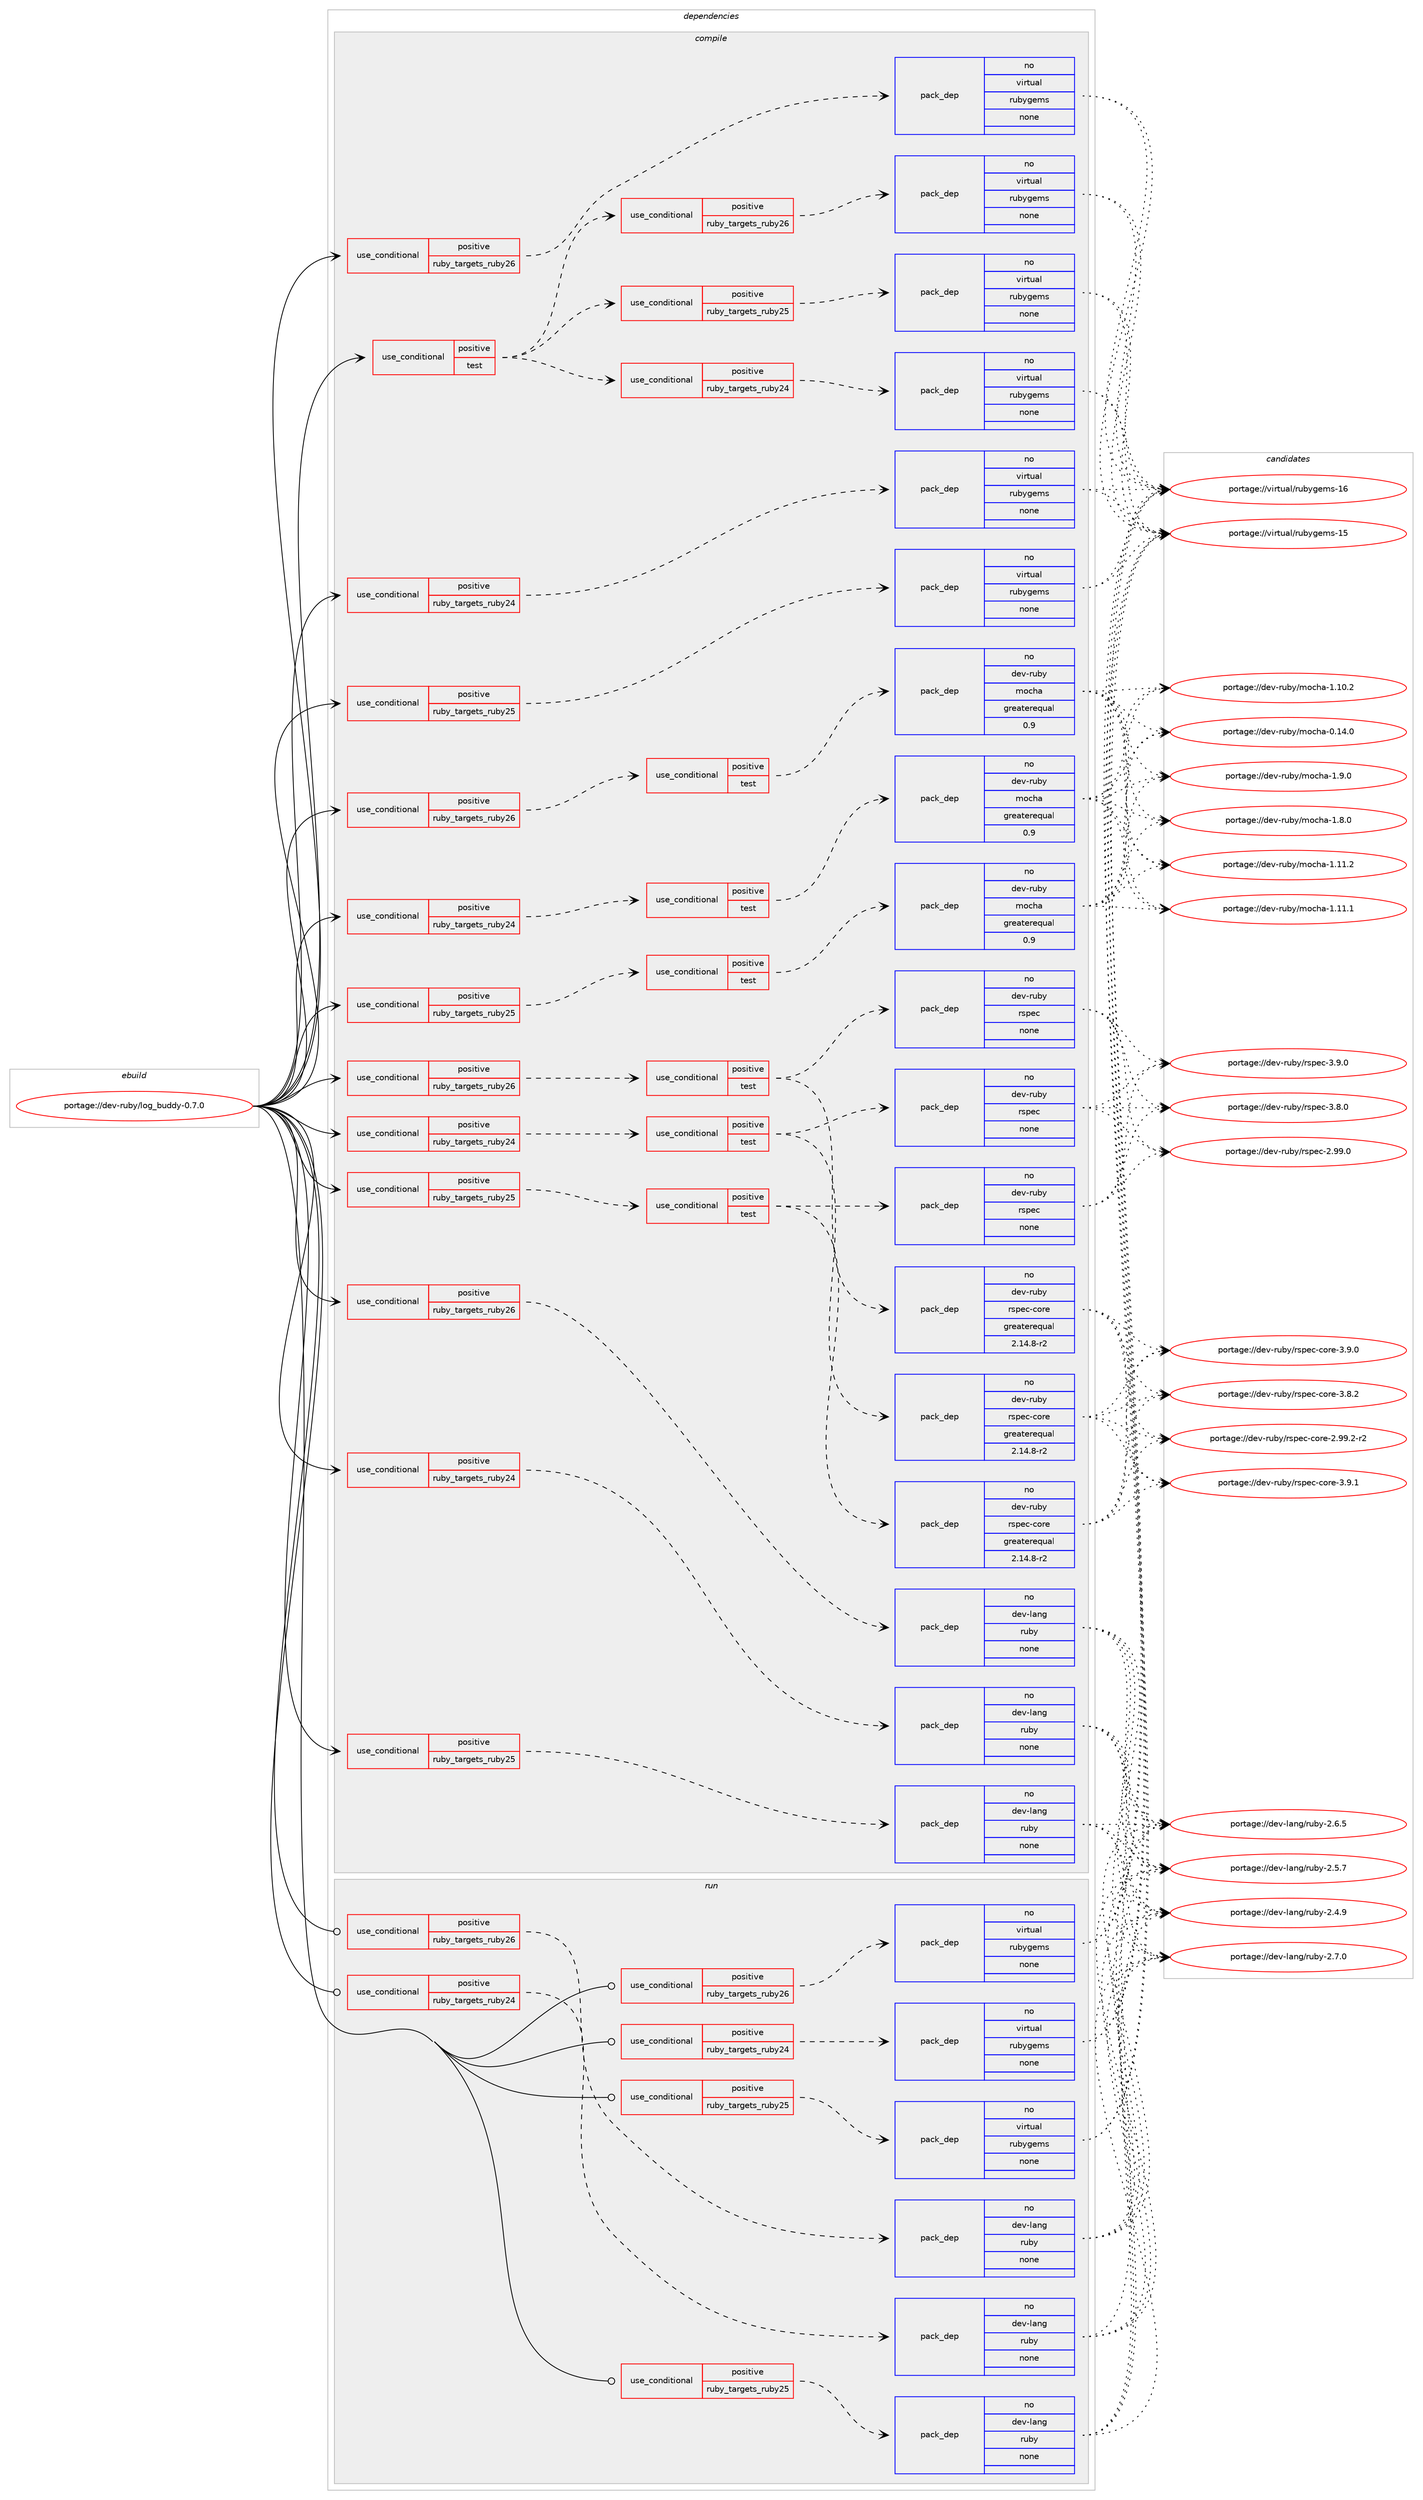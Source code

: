 digraph prolog {

# *************
# Graph options
# *************

newrank=true;
concentrate=true;
compound=true;
graph [rankdir=LR,fontname=Helvetica,fontsize=10,ranksep=1.5];#, ranksep=2.5, nodesep=0.2];
edge  [arrowhead=vee];
node  [fontname=Helvetica,fontsize=10];

# **********
# The ebuild
# **********

subgraph cluster_leftcol {
color=gray;
label=<<i>ebuild</i>>;
id [label="portage://dev-ruby/log_buddy-0.7.0", color=red, width=4, href="../dev-ruby/log_buddy-0.7.0.svg"];
}

# ****************
# The dependencies
# ****************

subgraph cluster_midcol {
color=gray;
label=<<i>dependencies</i>>;
subgraph cluster_compile {
fillcolor="#eeeeee";
style=filled;
label=<<i>compile</i>>;
subgraph cond83326 {
dependency348280 [label=<<TABLE BORDER="0" CELLBORDER="1" CELLSPACING="0" CELLPADDING="4"><TR><TD ROWSPAN="3" CELLPADDING="10">use_conditional</TD></TR><TR><TD>positive</TD></TR><TR><TD>ruby_targets_ruby24</TD></TR></TABLE>>, shape=none, color=red];
subgraph cond83327 {
dependency348281 [label=<<TABLE BORDER="0" CELLBORDER="1" CELLSPACING="0" CELLPADDING="4"><TR><TD ROWSPAN="3" CELLPADDING="10">use_conditional</TD></TR><TR><TD>positive</TD></TR><TR><TD>test</TD></TR></TABLE>>, shape=none, color=red];
subgraph pack260159 {
dependency348282 [label=<<TABLE BORDER="0" CELLBORDER="1" CELLSPACING="0" CELLPADDING="4" WIDTH="220"><TR><TD ROWSPAN="6" CELLPADDING="30">pack_dep</TD></TR><TR><TD WIDTH="110">no</TD></TR><TR><TD>dev-ruby</TD></TR><TR><TD>mocha</TD></TR><TR><TD>greaterequal</TD></TR><TR><TD>0.9</TD></TR></TABLE>>, shape=none, color=blue];
}
dependency348281:e -> dependency348282:w [weight=20,style="dashed",arrowhead="vee"];
}
dependency348280:e -> dependency348281:w [weight=20,style="dashed",arrowhead="vee"];
}
id:e -> dependency348280:w [weight=20,style="solid",arrowhead="vee"];
subgraph cond83328 {
dependency348283 [label=<<TABLE BORDER="0" CELLBORDER="1" CELLSPACING="0" CELLPADDING="4"><TR><TD ROWSPAN="3" CELLPADDING="10">use_conditional</TD></TR><TR><TD>positive</TD></TR><TR><TD>ruby_targets_ruby24</TD></TR></TABLE>>, shape=none, color=red];
subgraph cond83329 {
dependency348284 [label=<<TABLE BORDER="0" CELLBORDER="1" CELLSPACING="0" CELLPADDING="4"><TR><TD ROWSPAN="3" CELLPADDING="10">use_conditional</TD></TR><TR><TD>positive</TD></TR><TR><TD>test</TD></TR></TABLE>>, shape=none, color=red];
subgraph pack260160 {
dependency348285 [label=<<TABLE BORDER="0" CELLBORDER="1" CELLSPACING="0" CELLPADDING="4" WIDTH="220"><TR><TD ROWSPAN="6" CELLPADDING="30">pack_dep</TD></TR><TR><TD WIDTH="110">no</TD></TR><TR><TD>dev-ruby</TD></TR><TR><TD>rspec</TD></TR><TR><TD>none</TD></TR><TR><TD></TD></TR></TABLE>>, shape=none, color=blue];
}
dependency348284:e -> dependency348285:w [weight=20,style="dashed",arrowhead="vee"];
subgraph pack260161 {
dependency348286 [label=<<TABLE BORDER="0" CELLBORDER="1" CELLSPACING="0" CELLPADDING="4" WIDTH="220"><TR><TD ROWSPAN="6" CELLPADDING="30">pack_dep</TD></TR><TR><TD WIDTH="110">no</TD></TR><TR><TD>dev-ruby</TD></TR><TR><TD>rspec-core</TD></TR><TR><TD>greaterequal</TD></TR><TR><TD>2.14.8-r2</TD></TR></TABLE>>, shape=none, color=blue];
}
dependency348284:e -> dependency348286:w [weight=20,style="dashed",arrowhead="vee"];
}
dependency348283:e -> dependency348284:w [weight=20,style="dashed",arrowhead="vee"];
}
id:e -> dependency348283:w [weight=20,style="solid",arrowhead="vee"];
subgraph cond83330 {
dependency348287 [label=<<TABLE BORDER="0" CELLBORDER="1" CELLSPACING="0" CELLPADDING="4"><TR><TD ROWSPAN="3" CELLPADDING="10">use_conditional</TD></TR><TR><TD>positive</TD></TR><TR><TD>ruby_targets_ruby24</TD></TR></TABLE>>, shape=none, color=red];
subgraph pack260162 {
dependency348288 [label=<<TABLE BORDER="0" CELLBORDER="1" CELLSPACING="0" CELLPADDING="4" WIDTH="220"><TR><TD ROWSPAN="6" CELLPADDING="30">pack_dep</TD></TR><TR><TD WIDTH="110">no</TD></TR><TR><TD>dev-lang</TD></TR><TR><TD>ruby</TD></TR><TR><TD>none</TD></TR><TR><TD></TD></TR></TABLE>>, shape=none, color=blue];
}
dependency348287:e -> dependency348288:w [weight=20,style="dashed",arrowhead="vee"];
}
id:e -> dependency348287:w [weight=20,style="solid",arrowhead="vee"];
subgraph cond83331 {
dependency348289 [label=<<TABLE BORDER="0" CELLBORDER="1" CELLSPACING="0" CELLPADDING="4"><TR><TD ROWSPAN="3" CELLPADDING="10">use_conditional</TD></TR><TR><TD>positive</TD></TR><TR><TD>ruby_targets_ruby24</TD></TR></TABLE>>, shape=none, color=red];
subgraph pack260163 {
dependency348290 [label=<<TABLE BORDER="0" CELLBORDER="1" CELLSPACING="0" CELLPADDING="4" WIDTH="220"><TR><TD ROWSPAN="6" CELLPADDING="30">pack_dep</TD></TR><TR><TD WIDTH="110">no</TD></TR><TR><TD>virtual</TD></TR><TR><TD>rubygems</TD></TR><TR><TD>none</TD></TR><TR><TD></TD></TR></TABLE>>, shape=none, color=blue];
}
dependency348289:e -> dependency348290:w [weight=20,style="dashed",arrowhead="vee"];
}
id:e -> dependency348289:w [weight=20,style="solid",arrowhead="vee"];
subgraph cond83332 {
dependency348291 [label=<<TABLE BORDER="0" CELLBORDER="1" CELLSPACING="0" CELLPADDING="4"><TR><TD ROWSPAN="3" CELLPADDING="10">use_conditional</TD></TR><TR><TD>positive</TD></TR><TR><TD>ruby_targets_ruby25</TD></TR></TABLE>>, shape=none, color=red];
subgraph cond83333 {
dependency348292 [label=<<TABLE BORDER="0" CELLBORDER="1" CELLSPACING="0" CELLPADDING="4"><TR><TD ROWSPAN="3" CELLPADDING="10">use_conditional</TD></TR><TR><TD>positive</TD></TR><TR><TD>test</TD></TR></TABLE>>, shape=none, color=red];
subgraph pack260164 {
dependency348293 [label=<<TABLE BORDER="0" CELLBORDER="1" CELLSPACING="0" CELLPADDING="4" WIDTH="220"><TR><TD ROWSPAN="6" CELLPADDING="30">pack_dep</TD></TR><TR><TD WIDTH="110">no</TD></TR><TR><TD>dev-ruby</TD></TR><TR><TD>mocha</TD></TR><TR><TD>greaterequal</TD></TR><TR><TD>0.9</TD></TR></TABLE>>, shape=none, color=blue];
}
dependency348292:e -> dependency348293:w [weight=20,style="dashed",arrowhead="vee"];
}
dependency348291:e -> dependency348292:w [weight=20,style="dashed",arrowhead="vee"];
}
id:e -> dependency348291:w [weight=20,style="solid",arrowhead="vee"];
subgraph cond83334 {
dependency348294 [label=<<TABLE BORDER="0" CELLBORDER="1" CELLSPACING="0" CELLPADDING="4"><TR><TD ROWSPAN="3" CELLPADDING="10">use_conditional</TD></TR><TR><TD>positive</TD></TR><TR><TD>ruby_targets_ruby25</TD></TR></TABLE>>, shape=none, color=red];
subgraph cond83335 {
dependency348295 [label=<<TABLE BORDER="0" CELLBORDER="1" CELLSPACING="0" CELLPADDING="4"><TR><TD ROWSPAN="3" CELLPADDING="10">use_conditional</TD></TR><TR><TD>positive</TD></TR><TR><TD>test</TD></TR></TABLE>>, shape=none, color=red];
subgraph pack260165 {
dependency348296 [label=<<TABLE BORDER="0" CELLBORDER="1" CELLSPACING="0" CELLPADDING="4" WIDTH="220"><TR><TD ROWSPAN="6" CELLPADDING="30">pack_dep</TD></TR><TR><TD WIDTH="110">no</TD></TR><TR><TD>dev-ruby</TD></TR><TR><TD>rspec</TD></TR><TR><TD>none</TD></TR><TR><TD></TD></TR></TABLE>>, shape=none, color=blue];
}
dependency348295:e -> dependency348296:w [weight=20,style="dashed",arrowhead="vee"];
subgraph pack260166 {
dependency348297 [label=<<TABLE BORDER="0" CELLBORDER="1" CELLSPACING="0" CELLPADDING="4" WIDTH="220"><TR><TD ROWSPAN="6" CELLPADDING="30">pack_dep</TD></TR><TR><TD WIDTH="110">no</TD></TR><TR><TD>dev-ruby</TD></TR><TR><TD>rspec-core</TD></TR><TR><TD>greaterequal</TD></TR><TR><TD>2.14.8-r2</TD></TR></TABLE>>, shape=none, color=blue];
}
dependency348295:e -> dependency348297:w [weight=20,style="dashed",arrowhead="vee"];
}
dependency348294:e -> dependency348295:w [weight=20,style="dashed",arrowhead="vee"];
}
id:e -> dependency348294:w [weight=20,style="solid",arrowhead="vee"];
subgraph cond83336 {
dependency348298 [label=<<TABLE BORDER="0" CELLBORDER="1" CELLSPACING="0" CELLPADDING="4"><TR><TD ROWSPAN="3" CELLPADDING="10">use_conditional</TD></TR><TR><TD>positive</TD></TR><TR><TD>ruby_targets_ruby25</TD></TR></TABLE>>, shape=none, color=red];
subgraph pack260167 {
dependency348299 [label=<<TABLE BORDER="0" CELLBORDER="1" CELLSPACING="0" CELLPADDING="4" WIDTH="220"><TR><TD ROWSPAN="6" CELLPADDING="30">pack_dep</TD></TR><TR><TD WIDTH="110">no</TD></TR><TR><TD>dev-lang</TD></TR><TR><TD>ruby</TD></TR><TR><TD>none</TD></TR><TR><TD></TD></TR></TABLE>>, shape=none, color=blue];
}
dependency348298:e -> dependency348299:w [weight=20,style="dashed",arrowhead="vee"];
}
id:e -> dependency348298:w [weight=20,style="solid",arrowhead="vee"];
subgraph cond83337 {
dependency348300 [label=<<TABLE BORDER="0" CELLBORDER="1" CELLSPACING="0" CELLPADDING="4"><TR><TD ROWSPAN="3" CELLPADDING="10">use_conditional</TD></TR><TR><TD>positive</TD></TR><TR><TD>ruby_targets_ruby25</TD></TR></TABLE>>, shape=none, color=red];
subgraph pack260168 {
dependency348301 [label=<<TABLE BORDER="0" CELLBORDER="1" CELLSPACING="0" CELLPADDING="4" WIDTH="220"><TR><TD ROWSPAN="6" CELLPADDING="30">pack_dep</TD></TR><TR><TD WIDTH="110">no</TD></TR><TR><TD>virtual</TD></TR><TR><TD>rubygems</TD></TR><TR><TD>none</TD></TR><TR><TD></TD></TR></TABLE>>, shape=none, color=blue];
}
dependency348300:e -> dependency348301:w [weight=20,style="dashed",arrowhead="vee"];
}
id:e -> dependency348300:w [weight=20,style="solid",arrowhead="vee"];
subgraph cond83338 {
dependency348302 [label=<<TABLE BORDER="0" CELLBORDER="1" CELLSPACING="0" CELLPADDING="4"><TR><TD ROWSPAN="3" CELLPADDING="10">use_conditional</TD></TR><TR><TD>positive</TD></TR><TR><TD>ruby_targets_ruby26</TD></TR></TABLE>>, shape=none, color=red];
subgraph cond83339 {
dependency348303 [label=<<TABLE BORDER="0" CELLBORDER="1" CELLSPACING="0" CELLPADDING="4"><TR><TD ROWSPAN="3" CELLPADDING="10">use_conditional</TD></TR><TR><TD>positive</TD></TR><TR><TD>test</TD></TR></TABLE>>, shape=none, color=red];
subgraph pack260169 {
dependency348304 [label=<<TABLE BORDER="0" CELLBORDER="1" CELLSPACING="0" CELLPADDING="4" WIDTH="220"><TR><TD ROWSPAN="6" CELLPADDING="30">pack_dep</TD></TR><TR><TD WIDTH="110">no</TD></TR><TR><TD>dev-ruby</TD></TR><TR><TD>mocha</TD></TR><TR><TD>greaterequal</TD></TR><TR><TD>0.9</TD></TR></TABLE>>, shape=none, color=blue];
}
dependency348303:e -> dependency348304:w [weight=20,style="dashed",arrowhead="vee"];
}
dependency348302:e -> dependency348303:w [weight=20,style="dashed",arrowhead="vee"];
}
id:e -> dependency348302:w [weight=20,style="solid",arrowhead="vee"];
subgraph cond83340 {
dependency348305 [label=<<TABLE BORDER="0" CELLBORDER="1" CELLSPACING="0" CELLPADDING="4"><TR><TD ROWSPAN="3" CELLPADDING="10">use_conditional</TD></TR><TR><TD>positive</TD></TR><TR><TD>ruby_targets_ruby26</TD></TR></TABLE>>, shape=none, color=red];
subgraph cond83341 {
dependency348306 [label=<<TABLE BORDER="0" CELLBORDER="1" CELLSPACING="0" CELLPADDING="4"><TR><TD ROWSPAN="3" CELLPADDING="10">use_conditional</TD></TR><TR><TD>positive</TD></TR><TR><TD>test</TD></TR></TABLE>>, shape=none, color=red];
subgraph pack260170 {
dependency348307 [label=<<TABLE BORDER="0" CELLBORDER="1" CELLSPACING="0" CELLPADDING="4" WIDTH="220"><TR><TD ROWSPAN="6" CELLPADDING="30">pack_dep</TD></TR><TR><TD WIDTH="110">no</TD></TR><TR><TD>dev-ruby</TD></TR><TR><TD>rspec</TD></TR><TR><TD>none</TD></TR><TR><TD></TD></TR></TABLE>>, shape=none, color=blue];
}
dependency348306:e -> dependency348307:w [weight=20,style="dashed",arrowhead="vee"];
subgraph pack260171 {
dependency348308 [label=<<TABLE BORDER="0" CELLBORDER="1" CELLSPACING="0" CELLPADDING="4" WIDTH="220"><TR><TD ROWSPAN="6" CELLPADDING="30">pack_dep</TD></TR><TR><TD WIDTH="110">no</TD></TR><TR><TD>dev-ruby</TD></TR><TR><TD>rspec-core</TD></TR><TR><TD>greaterequal</TD></TR><TR><TD>2.14.8-r2</TD></TR></TABLE>>, shape=none, color=blue];
}
dependency348306:e -> dependency348308:w [weight=20,style="dashed",arrowhead="vee"];
}
dependency348305:e -> dependency348306:w [weight=20,style="dashed",arrowhead="vee"];
}
id:e -> dependency348305:w [weight=20,style="solid",arrowhead="vee"];
subgraph cond83342 {
dependency348309 [label=<<TABLE BORDER="0" CELLBORDER="1" CELLSPACING="0" CELLPADDING="4"><TR><TD ROWSPAN="3" CELLPADDING="10">use_conditional</TD></TR><TR><TD>positive</TD></TR><TR><TD>ruby_targets_ruby26</TD></TR></TABLE>>, shape=none, color=red];
subgraph pack260172 {
dependency348310 [label=<<TABLE BORDER="0" CELLBORDER="1" CELLSPACING="0" CELLPADDING="4" WIDTH="220"><TR><TD ROWSPAN="6" CELLPADDING="30">pack_dep</TD></TR><TR><TD WIDTH="110">no</TD></TR><TR><TD>dev-lang</TD></TR><TR><TD>ruby</TD></TR><TR><TD>none</TD></TR><TR><TD></TD></TR></TABLE>>, shape=none, color=blue];
}
dependency348309:e -> dependency348310:w [weight=20,style="dashed",arrowhead="vee"];
}
id:e -> dependency348309:w [weight=20,style="solid",arrowhead="vee"];
subgraph cond83343 {
dependency348311 [label=<<TABLE BORDER="0" CELLBORDER="1" CELLSPACING="0" CELLPADDING="4"><TR><TD ROWSPAN="3" CELLPADDING="10">use_conditional</TD></TR><TR><TD>positive</TD></TR><TR><TD>ruby_targets_ruby26</TD></TR></TABLE>>, shape=none, color=red];
subgraph pack260173 {
dependency348312 [label=<<TABLE BORDER="0" CELLBORDER="1" CELLSPACING="0" CELLPADDING="4" WIDTH="220"><TR><TD ROWSPAN="6" CELLPADDING="30">pack_dep</TD></TR><TR><TD WIDTH="110">no</TD></TR><TR><TD>virtual</TD></TR><TR><TD>rubygems</TD></TR><TR><TD>none</TD></TR><TR><TD></TD></TR></TABLE>>, shape=none, color=blue];
}
dependency348311:e -> dependency348312:w [weight=20,style="dashed",arrowhead="vee"];
}
id:e -> dependency348311:w [weight=20,style="solid",arrowhead="vee"];
subgraph cond83344 {
dependency348313 [label=<<TABLE BORDER="0" CELLBORDER="1" CELLSPACING="0" CELLPADDING="4"><TR><TD ROWSPAN="3" CELLPADDING="10">use_conditional</TD></TR><TR><TD>positive</TD></TR><TR><TD>test</TD></TR></TABLE>>, shape=none, color=red];
subgraph cond83345 {
dependency348314 [label=<<TABLE BORDER="0" CELLBORDER="1" CELLSPACING="0" CELLPADDING="4"><TR><TD ROWSPAN="3" CELLPADDING="10">use_conditional</TD></TR><TR><TD>positive</TD></TR><TR><TD>ruby_targets_ruby24</TD></TR></TABLE>>, shape=none, color=red];
subgraph pack260174 {
dependency348315 [label=<<TABLE BORDER="0" CELLBORDER="1" CELLSPACING="0" CELLPADDING="4" WIDTH="220"><TR><TD ROWSPAN="6" CELLPADDING="30">pack_dep</TD></TR><TR><TD WIDTH="110">no</TD></TR><TR><TD>virtual</TD></TR><TR><TD>rubygems</TD></TR><TR><TD>none</TD></TR><TR><TD></TD></TR></TABLE>>, shape=none, color=blue];
}
dependency348314:e -> dependency348315:w [weight=20,style="dashed",arrowhead="vee"];
}
dependency348313:e -> dependency348314:w [weight=20,style="dashed",arrowhead="vee"];
subgraph cond83346 {
dependency348316 [label=<<TABLE BORDER="0" CELLBORDER="1" CELLSPACING="0" CELLPADDING="4"><TR><TD ROWSPAN="3" CELLPADDING="10">use_conditional</TD></TR><TR><TD>positive</TD></TR><TR><TD>ruby_targets_ruby25</TD></TR></TABLE>>, shape=none, color=red];
subgraph pack260175 {
dependency348317 [label=<<TABLE BORDER="0" CELLBORDER="1" CELLSPACING="0" CELLPADDING="4" WIDTH="220"><TR><TD ROWSPAN="6" CELLPADDING="30">pack_dep</TD></TR><TR><TD WIDTH="110">no</TD></TR><TR><TD>virtual</TD></TR><TR><TD>rubygems</TD></TR><TR><TD>none</TD></TR><TR><TD></TD></TR></TABLE>>, shape=none, color=blue];
}
dependency348316:e -> dependency348317:w [weight=20,style="dashed",arrowhead="vee"];
}
dependency348313:e -> dependency348316:w [weight=20,style="dashed",arrowhead="vee"];
subgraph cond83347 {
dependency348318 [label=<<TABLE BORDER="0" CELLBORDER="1" CELLSPACING="0" CELLPADDING="4"><TR><TD ROWSPAN="3" CELLPADDING="10">use_conditional</TD></TR><TR><TD>positive</TD></TR><TR><TD>ruby_targets_ruby26</TD></TR></TABLE>>, shape=none, color=red];
subgraph pack260176 {
dependency348319 [label=<<TABLE BORDER="0" CELLBORDER="1" CELLSPACING="0" CELLPADDING="4" WIDTH="220"><TR><TD ROWSPAN="6" CELLPADDING="30">pack_dep</TD></TR><TR><TD WIDTH="110">no</TD></TR><TR><TD>virtual</TD></TR><TR><TD>rubygems</TD></TR><TR><TD>none</TD></TR><TR><TD></TD></TR></TABLE>>, shape=none, color=blue];
}
dependency348318:e -> dependency348319:w [weight=20,style="dashed",arrowhead="vee"];
}
dependency348313:e -> dependency348318:w [weight=20,style="dashed",arrowhead="vee"];
}
id:e -> dependency348313:w [weight=20,style="solid",arrowhead="vee"];
}
subgraph cluster_compileandrun {
fillcolor="#eeeeee";
style=filled;
label=<<i>compile and run</i>>;
}
subgraph cluster_run {
fillcolor="#eeeeee";
style=filled;
label=<<i>run</i>>;
subgraph cond83348 {
dependency348320 [label=<<TABLE BORDER="0" CELLBORDER="1" CELLSPACING="0" CELLPADDING="4"><TR><TD ROWSPAN="3" CELLPADDING="10">use_conditional</TD></TR><TR><TD>positive</TD></TR><TR><TD>ruby_targets_ruby24</TD></TR></TABLE>>, shape=none, color=red];
subgraph pack260177 {
dependency348321 [label=<<TABLE BORDER="0" CELLBORDER="1" CELLSPACING="0" CELLPADDING="4" WIDTH="220"><TR><TD ROWSPAN="6" CELLPADDING="30">pack_dep</TD></TR><TR><TD WIDTH="110">no</TD></TR><TR><TD>dev-lang</TD></TR><TR><TD>ruby</TD></TR><TR><TD>none</TD></TR><TR><TD></TD></TR></TABLE>>, shape=none, color=blue];
}
dependency348320:e -> dependency348321:w [weight=20,style="dashed",arrowhead="vee"];
}
id:e -> dependency348320:w [weight=20,style="solid",arrowhead="odot"];
subgraph cond83349 {
dependency348322 [label=<<TABLE BORDER="0" CELLBORDER="1" CELLSPACING="0" CELLPADDING="4"><TR><TD ROWSPAN="3" CELLPADDING="10">use_conditional</TD></TR><TR><TD>positive</TD></TR><TR><TD>ruby_targets_ruby24</TD></TR></TABLE>>, shape=none, color=red];
subgraph pack260178 {
dependency348323 [label=<<TABLE BORDER="0" CELLBORDER="1" CELLSPACING="0" CELLPADDING="4" WIDTH="220"><TR><TD ROWSPAN="6" CELLPADDING="30">pack_dep</TD></TR><TR><TD WIDTH="110">no</TD></TR><TR><TD>virtual</TD></TR><TR><TD>rubygems</TD></TR><TR><TD>none</TD></TR><TR><TD></TD></TR></TABLE>>, shape=none, color=blue];
}
dependency348322:e -> dependency348323:w [weight=20,style="dashed",arrowhead="vee"];
}
id:e -> dependency348322:w [weight=20,style="solid",arrowhead="odot"];
subgraph cond83350 {
dependency348324 [label=<<TABLE BORDER="0" CELLBORDER="1" CELLSPACING="0" CELLPADDING="4"><TR><TD ROWSPAN="3" CELLPADDING="10">use_conditional</TD></TR><TR><TD>positive</TD></TR><TR><TD>ruby_targets_ruby25</TD></TR></TABLE>>, shape=none, color=red];
subgraph pack260179 {
dependency348325 [label=<<TABLE BORDER="0" CELLBORDER="1" CELLSPACING="0" CELLPADDING="4" WIDTH="220"><TR><TD ROWSPAN="6" CELLPADDING="30">pack_dep</TD></TR><TR><TD WIDTH="110">no</TD></TR><TR><TD>dev-lang</TD></TR><TR><TD>ruby</TD></TR><TR><TD>none</TD></TR><TR><TD></TD></TR></TABLE>>, shape=none, color=blue];
}
dependency348324:e -> dependency348325:w [weight=20,style="dashed",arrowhead="vee"];
}
id:e -> dependency348324:w [weight=20,style="solid",arrowhead="odot"];
subgraph cond83351 {
dependency348326 [label=<<TABLE BORDER="0" CELLBORDER="1" CELLSPACING="0" CELLPADDING="4"><TR><TD ROWSPAN="3" CELLPADDING="10">use_conditional</TD></TR><TR><TD>positive</TD></TR><TR><TD>ruby_targets_ruby25</TD></TR></TABLE>>, shape=none, color=red];
subgraph pack260180 {
dependency348327 [label=<<TABLE BORDER="0" CELLBORDER="1" CELLSPACING="0" CELLPADDING="4" WIDTH="220"><TR><TD ROWSPAN="6" CELLPADDING="30">pack_dep</TD></TR><TR><TD WIDTH="110">no</TD></TR><TR><TD>virtual</TD></TR><TR><TD>rubygems</TD></TR><TR><TD>none</TD></TR><TR><TD></TD></TR></TABLE>>, shape=none, color=blue];
}
dependency348326:e -> dependency348327:w [weight=20,style="dashed",arrowhead="vee"];
}
id:e -> dependency348326:w [weight=20,style="solid",arrowhead="odot"];
subgraph cond83352 {
dependency348328 [label=<<TABLE BORDER="0" CELLBORDER="1" CELLSPACING="0" CELLPADDING="4"><TR><TD ROWSPAN="3" CELLPADDING="10">use_conditional</TD></TR><TR><TD>positive</TD></TR><TR><TD>ruby_targets_ruby26</TD></TR></TABLE>>, shape=none, color=red];
subgraph pack260181 {
dependency348329 [label=<<TABLE BORDER="0" CELLBORDER="1" CELLSPACING="0" CELLPADDING="4" WIDTH="220"><TR><TD ROWSPAN="6" CELLPADDING="30">pack_dep</TD></TR><TR><TD WIDTH="110">no</TD></TR><TR><TD>dev-lang</TD></TR><TR><TD>ruby</TD></TR><TR><TD>none</TD></TR><TR><TD></TD></TR></TABLE>>, shape=none, color=blue];
}
dependency348328:e -> dependency348329:w [weight=20,style="dashed",arrowhead="vee"];
}
id:e -> dependency348328:w [weight=20,style="solid",arrowhead="odot"];
subgraph cond83353 {
dependency348330 [label=<<TABLE BORDER="0" CELLBORDER="1" CELLSPACING="0" CELLPADDING="4"><TR><TD ROWSPAN="3" CELLPADDING="10">use_conditional</TD></TR><TR><TD>positive</TD></TR><TR><TD>ruby_targets_ruby26</TD></TR></TABLE>>, shape=none, color=red];
subgraph pack260182 {
dependency348331 [label=<<TABLE BORDER="0" CELLBORDER="1" CELLSPACING="0" CELLPADDING="4" WIDTH="220"><TR><TD ROWSPAN="6" CELLPADDING="30">pack_dep</TD></TR><TR><TD WIDTH="110">no</TD></TR><TR><TD>virtual</TD></TR><TR><TD>rubygems</TD></TR><TR><TD>none</TD></TR><TR><TD></TD></TR></TABLE>>, shape=none, color=blue];
}
dependency348330:e -> dependency348331:w [weight=20,style="dashed",arrowhead="vee"];
}
id:e -> dependency348330:w [weight=20,style="solid",arrowhead="odot"];
}
}

# **************
# The candidates
# **************

subgraph cluster_choices {
rank=same;
color=gray;
label=<<i>candidates</i>>;

subgraph choice260159 {
color=black;
nodesep=1;
choice1001011184511411798121471091119910497454946574648 [label="portage://dev-ruby/mocha-1.9.0", color=red, width=4,href="../dev-ruby/mocha-1.9.0.svg"];
choice1001011184511411798121471091119910497454946564648 [label="portage://dev-ruby/mocha-1.8.0", color=red, width=4,href="../dev-ruby/mocha-1.8.0.svg"];
choice100101118451141179812147109111991049745494649494650 [label="portage://dev-ruby/mocha-1.11.2", color=red, width=4,href="../dev-ruby/mocha-1.11.2.svg"];
choice100101118451141179812147109111991049745494649494649 [label="portage://dev-ruby/mocha-1.11.1", color=red, width=4,href="../dev-ruby/mocha-1.11.1.svg"];
choice100101118451141179812147109111991049745494649484650 [label="portage://dev-ruby/mocha-1.10.2", color=red, width=4,href="../dev-ruby/mocha-1.10.2.svg"];
choice100101118451141179812147109111991049745484649524648 [label="portage://dev-ruby/mocha-0.14.0", color=red, width=4,href="../dev-ruby/mocha-0.14.0.svg"];
dependency348282:e -> choice1001011184511411798121471091119910497454946574648:w [style=dotted,weight="100"];
dependency348282:e -> choice1001011184511411798121471091119910497454946564648:w [style=dotted,weight="100"];
dependency348282:e -> choice100101118451141179812147109111991049745494649494650:w [style=dotted,weight="100"];
dependency348282:e -> choice100101118451141179812147109111991049745494649494649:w [style=dotted,weight="100"];
dependency348282:e -> choice100101118451141179812147109111991049745494649484650:w [style=dotted,weight="100"];
dependency348282:e -> choice100101118451141179812147109111991049745484649524648:w [style=dotted,weight="100"];
}
subgraph choice260160 {
color=black;
nodesep=1;
choice10010111845114117981214711411511210199455146574648 [label="portage://dev-ruby/rspec-3.9.0", color=red, width=4,href="../dev-ruby/rspec-3.9.0.svg"];
choice10010111845114117981214711411511210199455146564648 [label="portage://dev-ruby/rspec-3.8.0", color=red, width=4,href="../dev-ruby/rspec-3.8.0.svg"];
choice1001011184511411798121471141151121019945504657574648 [label="portage://dev-ruby/rspec-2.99.0", color=red, width=4,href="../dev-ruby/rspec-2.99.0.svg"];
dependency348285:e -> choice10010111845114117981214711411511210199455146574648:w [style=dotted,weight="100"];
dependency348285:e -> choice10010111845114117981214711411511210199455146564648:w [style=dotted,weight="100"];
dependency348285:e -> choice1001011184511411798121471141151121019945504657574648:w [style=dotted,weight="100"];
}
subgraph choice260161 {
color=black;
nodesep=1;
choice100101118451141179812147114115112101994599111114101455146574649 [label="portage://dev-ruby/rspec-core-3.9.1", color=red, width=4,href="../dev-ruby/rspec-core-3.9.1.svg"];
choice100101118451141179812147114115112101994599111114101455146574648 [label="portage://dev-ruby/rspec-core-3.9.0", color=red, width=4,href="../dev-ruby/rspec-core-3.9.0.svg"];
choice100101118451141179812147114115112101994599111114101455146564650 [label="portage://dev-ruby/rspec-core-3.8.2", color=red, width=4,href="../dev-ruby/rspec-core-3.8.2.svg"];
choice100101118451141179812147114115112101994599111114101455046575746504511450 [label="portage://dev-ruby/rspec-core-2.99.2-r2", color=red, width=4,href="../dev-ruby/rspec-core-2.99.2-r2.svg"];
dependency348286:e -> choice100101118451141179812147114115112101994599111114101455146574649:w [style=dotted,weight="100"];
dependency348286:e -> choice100101118451141179812147114115112101994599111114101455146574648:w [style=dotted,weight="100"];
dependency348286:e -> choice100101118451141179812147114115112101994599111114101455146564650:w [style=dotted,weight="100"];
dependency348286:e -> choice100101118451141179812147114115112101994599111114101455046575746504511450:w [style=dotted,weight="100"];
}
subgraph choice260162 {
color=black;
nodesep=1;
choice10010111845108971101034711411798121455046554648 [label="portage://dev-lang/ruby-2.7.0", color=red, width=4,href="../dev-lang/ruby-2.7.0.svg"];
choice10010111845108971101034711411798121455046544653 [label="portage://dev-lang/ruby-2.6.5", color=red, width=4,href="../dev-lang/ruby-2.6.5.svg"];
choice10010111845108971101034711411798121455046534655 [label="portage://dev-lang/ruby-2.5.7", color=red, width=4,href="../dev-lang/ruby-2.5.7.svg"];
choice10010111845108971101034711411798121455046524657 [label="portage://dev-lang/ruby-2.4.9", color=red, width=4,href="../dev-lang/ruby-2.4.9.svg"];
dependency348288:e -> choice10010111845108971101034711411798121455046554648:w [style=dotted,weight="100"];
dependency348288:e -> choice10010111845108971101034711411798121455046544653:w [style=dotted,weight="100"];
dependency348288:e -> choice10010111845108971101034711411798121455046534655:w [style=dotted,weight="100"];
dependency348288:e -> choice10010111845108971101034711411798121455046524657:w [style=dotted,weight="100"];
}
subgraph choice260163 {
color=black;
nodesep=1;
choice118105114116117971084711411798121103101109115454954 [label="portage://virtual/rubygems-16", color=red, width=4,href="../virtual/rubygems-16.svg"];
choice118105114116117971084711411798121103101109115454953 [label="portage://virtual/rubygems-15", color=red, width=4,href="../virtual/rubygems-15.svg"];
dependency348290:e -> choice118105114116117971084711411798121103101109115454954:w [style=dotted,weight="100"];
dependency348290:e -> choice118105114116117971084711411798121103101109115454953:w [style=dotted,weight="100"];
}
subgraph choice260164 {
color=black;
nodesep=1;
choice1001011184511411798121471091119910497454946574648 [label="portage://dev-ruby/mocha-1.9.0", color=red, width=4,href="../dev-ruby/mocha-1.9.0.svg"];
choice1001011184511411798121471091119910497454946564648 [label="portage://dev-ruby/mocha-1.8.0", color=red, width=4,href="../dev-ruby/mocha-1.8.0.svg"];
choice100101118451141179812147109111991049745494649494650 [label="portage://dev-ruby/mocha-1.11.2", color=red, width=4,href="../dev-ruby/mocha-1.11.2.svg"];
choice100101118451141179812147109111991049745494649494649 [label="portage://dev-ruby/mocha-1.11.1", color=red, width=4,href="../dev-ruby/mocha-1.11.1.svg"];
choice100101118451141179812147109111991049745494649484650 [label="portage://dev-ruby/mocha-1.10.2", color=red, width=4,href="../dev-ruby/mocha-1.10.2.svg"];
choice100101118451141179812147109111991049745484649524648 [label="portage://dev-ruby/mocha-0.14.0", color=red, width=4,href="../dev-ruby/mocha-0.14.0.svg"];
dependency348293:e -> choice1001011184511411798121471091119910497454946574648:w [style=dotted,weight="100"];
dependency348293:e -> choice1001011184511411798121471091119910497454946564648:w [style=dotted,weight="100"];
dependency348293:e -> choice100101118451141179812147109111991049745494649494650:w [style=dotted,weight="100"];
dependency348293:e -> choice100101118451141179812147109111991049745494649494649:w [style=dotted,weight="100"];
dependency348293:e -> choice100101118451141179812147109111991049745494649484650:w [style=dotted,weight="100"];
dependency348293:e -> choice100101118451141179812147109111991049745484649524648:w [style=dotted,weight="100"];
}
subgraph choice260165 {
color=black;
nodesep=1;
choice10010111845114117981214711411511210199455146574648 [label="portage://dev-ruby/rspec-3.9.0", color=red, width=4,href="../dev-ruby/rspec-3.9.0.svg"];
choice10010111845114117981214711411511210199455146564648 [label="portage://dev-ruby/rspec-3.8.0", color=red, width=4,href="../dev-ruby/rspec-3.8.0.svg"];
choice1001011184511411798121471141151121019945504657574648 [label="portage://dev-ruby/rspec-2.99.0", color=red, width=4,href="../dev-ruby/rspec-2.99.0.svg"];
dependency348296:e -> choice10010111845114117981214711411511210199455146574648:w [style=dotted,weight="100"];
dependency348296:e -> choice10010111845114117981214711411511210199455146564648:w [style=dotted,weight="100"];
dependency348296:e -> choice1001011184511411798121471141151121019945504657574648:w [style=dotted,weight="100"];
}
subgraph choice260166 {
color=black;
nodesep=1;
choice100101118451141179812147114115112101994599111114101455146574649 [label="portage://dev-ruby/rspec-core-3.9.1", color=red, width=4,href="../dev-ruby/rspec-core-3.9.1.svg"];
choice100101118451141179812147114115112101994599111114101455146574648 [label="portage://dev-ruby/rspec-core-3.9.0", color=red, width=4,href="../dev-ruby/rspec-core-3.9.0.svg"];
choice100101118451141179812147114115112101994599111114101455146564650 [label="portage://dev-ruby/rspec-core-3.8.2", color=red, width=4,href="../dev-ruby/rspec-core-3.8.2.svg"];
choice100101118451141179812147114115112101994599111114101455046575746504511450 [label="portage://dev-ruby/rspec-core-2.99.2-r2", color=red, width=4,href="../dev-ruby/rspec-core-2.99.2-r2.svg"];
dependency348297:e -> choice100101118451141179812147114115112101994599111114101455146574649:w [style=dotted,weight="100"];
dependency348297:e -> choice100101118451141179812147114115112101994599111114101455146574648:w [style=dotted,weight="100"];
dependency348297:e -> choice100101118451141179812147114115112101994599111114101455146564650:w [style=dotted,weight="100"];
dependency348297:e -> choice100101118451141179812147114115112101994599111114101455046575746504511450:w [style=dotted,weight="100"];
}
subgraph choice260167 {
color=black;
nodesep=1;
choice10010111845108971101034711411798121455046554648 [label="portage://dev-lang/ruby-2.7.0", color=red, width=4,href="../dev-lang/ruby-2.7.0.svg"];
choice10010111845108971101034711411798121455046544653 [label="portage://dev-lang/ruby-2.6.5", color=red, width=4,href="../dev-lang/ruby-2.6.5.svg"];
choice10010111845108971101034711411798121455046534655 [label="portage://dev-lang/ruby-2.5.7", color=red, width=4,href="../dev-lang/ruby-2.5.7.svg"];
choice10010111845108971101034711411798121455046524657 [label="portage://dev-lang/ruby-2.4.9", color=red, width=4,href="../dev-lang/ruby-2.4.9.svg"];
dependency348299:e -> choice10010111845108971101034711411798121455046554648:w [style=dotted,weight="100"];
dependency348299:e -> choice10010111845108971101034711411798121455046544653:w [style=dotted,weight="100"];
dependency348299:e -> choice10010111845108971101034711411798121455046534655:w [style=dotted,weight="100"];
dependency348299:e -> choice10010111845108971101034711411798121455046524657:w [style=dotted,weight="100"];
}
subgraph choice260168 {
color=black;
nodesep=1;
choice118105114116117971084711411798121103101109115454954 [label="portage://virtual/rubygems-16", color=red, width=4,href="../virtual/rubygems-16.svg"];
choice118105114116117971084711411798121103101109115454953 [label="portage://virtual/rubygems-15", color=red, width=4,href="../virtual/rubygems-15.svg"];
dependency348301:e -> choice118105114116117971084711411798121103101109115454954:w [style=dotted,weight="100"];
dependency348301:e -> choice118105114116117971084711411798121103101109115454953:w [style=dotted,weight="100"];
}
subgraph choice260169 {
color=black;
nodesep=1;
choice1001011184511411798121471091119910497454946574648 [label="portage://dev-ruby/mocha-1.9.0", color=red, width=4,href="../dev-ruby/mocha-1.9.0.svg"];
choice1001011184511411798121471091119910497454946564648 [label="portage://dev-ruby/mocha-1.8.0", color=red, width=4,href="../dev-ruby/mocha-1.8.0.svg"];
choice100101118451141179812147109111991049745494649494650 [label="portage://dev-ruby/mocha-1.11.2", color=red, width=4,href="../dev-ruby/mocha-1.11.2.svg"];
choice100101118451141179812147109111991049745494649494649 [label="portage://dev-ruby/mocha-1.11.1", color=red, width=4,href="../dev-ruby/mocha-1.11.1.svg"];
choice100101118451141179812147109111991049745494649484650 [label="portage://dev-ruby/mocha-1.10.2", color=red, width=4,href="../dev-ruby/mocha-1.10.2.svg"];
choice100101118451141179812147109111991049745484649524648 [label="portage://dev-ruby/mocha-0.14.0", color=red, width=4,href="../dev-ruby/mocha-0.14.0.svg"];
dependency348304:e -> choice1001011184511411798121471091119910497454946574648:w [style=dotted,weight="100"];
dependency348304:e -> choice1001011184511411798121471091119910497454946564648:w [style=dotted,weight="100"];
dependency348304:e -> choice100101118451141179812147109111991049745494649494650:w [style=dotted,weight="100"];
dependency348304:e -> choice100101118451141179812147109111991049745494649494649:w [style=dotted,weight="100"];
dependency348304:e -> choice100101118451141179812147109111991049745494649484650:w [style=dotted,weight="100"];
dependency348304:e -> choice100101118451141179812147109111991049745484649524648:w [style=dotted,weight="100"];
}
subgraph choice260170 {
color=black;
nodesep=1;
choice10010111845114117981214711411511210199455146574648 [label="portage://dev-ruby/rspec-3.9.0", color=red, width=4,href="../dev-ruby/rspec-3.9.0.svg"];
choice10010111845114117981214711411511210199455146564648 [label="portage://dev-ruby/rspec-3.8.0", color=red, width=4,href="../dev-ruby/rspec-3.8.0.svg"];
choice1001011184511411798121471141151121019945504657574648 [label="portage://dev-ruby/rspec-2.99.0", color=red, width=4,href="../dev-ruby/rspec-2.99.0.svg"];
dependency348307:e -> choice10010111845114117981214711411511210199455146574648:w [style=dotted,weight="100"];
dependency348307:e -> choice10010111845114117981214711411511210199455146564648:w [style=dotted,weight="100"];
dependency348307:e -> choice1001011184511411798121471141151121019945504657574648:w [style=dotted,weight="100"];
}
subgraph choice260171 {
color=black;
nodesep=1;
choice100101118451141179812147114115112101994599111114101455146574649 [label="portage://dev-ruby/rspec-core-3.9.1", color=red, width=4,href="../dev-ruby/rspec-core-3.9.1.svg"];
choice100101118451141179812147114115112101994599111114101455146574648 [label="portage://dev-ruby/rspec-core-3.9.0", color=red, width=4,href="../dev-ruby/rspec-core-3.9.0.svg"];
choice100101118451141179812147114115112101994599111114101455146564650 [label="portage://dev-ruby/rspec-core-3.8.2", color=red, width=4,href="../dev-ruby/rspec-core-3.8.2.svg"];
choice100101118451141179812147114115112101994599111114101455046575746504511450 [label="portage://dev-ruby/rspec-core-2.99.2-r2", color=red, width=4,href="../dev-ruby/rspec-core-2.99.2-r2.svg"];
dependency348308:e -> choice100101118451141179812147114115112101994599111114101455146574649:w [style=dotted,weight="100"];
dependency348308:e -> choice100101118451141179812147114115112101994599111114101455146574648:w [style=dotted,weight="100"];
dependency348308:e -> choice100101118451141179812147114115112101994599111114101455146564650:w [style=dotted,weight="100"];
dependency348308:e -> choice100101118451141179812147114115112101994599111114101455046575746504511450:w [style=dotted,weight="100"];
}
subgraph choice260172 {
color=black;
nodesep=1;
choice10010111845108971101034711411798121455046554648 [label="portage://dev-lang/ruby-2.7.0", color=red, width=4,href="../dev-lang/ruby-2.7.0.svg"];
choice10010111845108971101034711411798121455046544653 [label="portage://dev-lang/ruby-2.6.5", color=red, width=4,href="../dev-lang/ruby-2.6.5.svg"];
choice10010111845108971101034711411798121455046534655 [label="portage://dev-lang/ruby-2.5.7", color=red, width=4,href="../dev-lang/ruby-2.5.7.svg"];
choice10010111845108971101034711411798121455046524657 [label="portage://dev-lang/ruby-2.4.9", color=red, width=4,href="../dev-lang/ruby-2.4.9.svg"];
dependency348310:e -> choice10010111845108971101034711411798121455046554648:w [style=dotted,weight="100"];
dependency348310:e -> choice10010111845108971101034711411798121455046544653:w [style=dotted,weight="100"];
dependency348310:e -> choice10010111845108971101034711411798121455046534655:w [style=dotted,weight="100"];
dependency348310:e -> choice10010111845108971101034711411798121455046524657:w [style=dotted,weight="100"];
}
subgraph choice260173 {
color=black;
nodesep=1;
choice118105114116117971084711411798121103101109115454954 [label="portage://virtual/rubygems-16", color=red, width=4,href="../virtual/rubygems-16.svg"];
choice118105114116117971084711411798121103101109115454953 [label="portage://virtual/rubygems-15", color=red, width=4,href="../virtual/rubygems-15.svg"];
dependency348312:e -> choice118105114116117971084711411798121103101109115454954:w [style=dotted,weight="100"];
dependency348312:e -> choice118105114116117971084711411798121103101109115454953:w [style=dotted,weight="100"];
}
subgraph choice260174 {
color=black;
nodesep=1;
choice118105114116117971084711411798121103101109115454954 [label="portage://virtual/rubygems-16", color=red, width=4,href="../virtual/rubygems-16.svg"];
choice118105114116117971084711411798121103101109115454953 [label="portage://virtual/rubygems-15", color=red, width=4,href="../virtual/rubygems-15.svg"];
dependency348315:e -> choice118105114116117971084711411798121103101109115454954:w [style=dotted,weight="100"];
dependency348315:e -> choice118105114116117971084711411798121103101109115454953:w [style=dotted,weight="100"];
}
subgraph choice260175 {
color=black;
nodesep=1;
choice118105114116117971084711411798121103101109115454954 [label="portage://virtual/rubygems-16", color=red, width=4,href="../virtual/rubygems-16.svg"];
choice118105114116117971084711411798121103101109115454953 [label="portage://virtual/rubygems-15", color=red, width=4,href="../virtual/rubygems-15.svg"];
dependency348317:e -> choice118105114116117971084711411798121103101109115454954:w [style=dotted,weight="100"];
dependency348317:e -> choice118105114116117971084711411798121103101109115454953:w [style=dotted,weight="100"];
}
subgraph choice260176 {
color=black;
nodesep=1;
choice118105114116117971084711411798121103101109115454954 [label="portage://virtual/rubygems-16", color=red, width=4,href="../virtual/rubygems-16.svg"];
choice118105114116117971084711411798121103101109115454953 [label="portage://virtual/rubygems-15", color=red, width=4,href="../virtual/rubygems-15.svg"];
dependency348319:e -> choice118105114116117971084711411798121103101109115454954:w [style=dotted,weight="100"];
dependency348319:e -> choice118105114116117971084711411798121103101109115454953:w [style=dotted,weight="100"];
}
subgraph choice260177 {
color=black;
nodesep=1;
choice10010111845108971101034711411798121455046554648 [label="portage://dev-lang/ruby-2.7.0", color=red, width=4,href="../dev-lang/ruby-2.7.0.svg"];
choice10010111845108971101034711411798121455046544653 [label="portage://dev-lang/ruby-2.6.5", color=red, width=4,href="../dev-lang/ruby-2.6.5.svg"];
choice10010111845108971101034711411798121455046534655 [label="portage://dev-lang/ruby-2.5.7", color=red, width=4,href="../dev-lang/ruby-2.5.7.svg"];
choice10010111845108971101034711411798121455046524657 [label="portage://dev-lang/ruby-2.4.9", color=red, width=4,href="../dev-lang/ruby-2.4.9.svg"];
dependency348321:e -> choice10010111845108971101034711411798121455046554648:w [style=dotted,weight="100"];
dependency348321:e -> choice10010111845108971101034711411798121455046544653:w [style=dotted,weight="100"];
dependency348321:e -> choice10010111845108971101034711411798121455046534655:w [style=dotted,weight="100"];
dependency348321:e -> choice10010111845108971101034711411798121455046524657:w [style=dotted,weight="100"];
}
subgraph choice260178 {
color=black;
nodesep=1;
choice118105114116117971084711411798121103101109115454954 [label="portage://virtual/rubygems-16", color=red, width=4,href="../virtual/rubygems-16.svg"];
choice118105114116117971084711411798121103101109115454953 [label="portage://virtual/rubygems-15", color=red, width=4,href="../virtual/rubygems-15.svg"];
dependency348323:e -> choice118105114116117971084711411798121103101109115454954:w [style=dotted,weight="100"];
dependency348323:e -> choice118105114116117971084711411798121103101109115454953:w [style=dotted,weight="100"];
}
subgraph choice260179 {
color=black;
nodesep=1;
choice10010111845108971101034711411798121455046554648 [label="portage://dev-lang/ruby-2.7.0", color=red, width=4,href="../dev-lang/ruby-2.7.0.svg"];
choice10010111845108971101034711411798121455046544653 [label="portage://dev-lang/ruby-2.6.5", color=red, width=4,href="../dev-lang/ruby-2.6.5.svg"];
choice10010111845108971101034711411798121455046534655 [label="portage://dev-lang/ruby-2.5.7", color=red, width=4,href="../dev-lang/ruby-2.5.7.svg"];
choice10010111845108971101034711411798121455046524657 [label="portage://dev-lang/ruby-2.4.9", color=red, width=4,href="../dev-lang/ruby-2.4.9.svg"];
dependency348325:e -> choice10010111845108971101034711411798121455046554648:w [style=dotted,weight="100"];
dependency348325:e -> choice10010111845108971101034711411798121455046544653:w [style=dotted,weight="100"];
dependency348325:e -> choice10010111845108971101034711411798121455046534655:w [style=dotted,weight="100"];
dependency348325:e -> choice10010111845108971101034711411798121455046524657:w [style=dotted,weight="100"];
}
subgraph choice260180 {
color=black;
nodesep=1;
choice118105114116117971084711411798121103101109115454954 [label="portage://virtual/rubygems-16", color=red, width=4,href="../virtual/rubygems-16.svg"];
choice118105114116117971084711411798121103101109115454953 [label="portage://virtual/rubygems-15", color=red, width=4,href="../virtual/rubygems-15.svg"];
dependency348327:e -> choice118105114116117971084711411798121103101109115454954:w [style=dotted,weight="100"];
dependency348327:e -> choice118105114116117971084711411798121103101109115454953:w [style=dotted,weight="100"];
}
subgraph choice260181 {
color=black;
nodesep=1;
choice10010111845108971101034711411798121455046554648 [label="portage://dev-lang/ruby-2.7.0", color=red, width=4,href="../dev-lang/ruby-2.7.0.svg"];
choice10010111845108971101034711411798121455046544653 [label="portage://dev-lang/ruby-2.6.5", color=red, width=4,href="../dev-lang/ruby-2.6.5.svg"];
choice10010111845108971101034711411798121455046534655 [label="portage://dev-lang/ruby-2.5.7", color=red, width=4,href="../dev-lang/ruby-2.5.7.svg"];
choice10010111845108971101034711411798121455046524657 [label="portage://dev-lang/ruby-2.4.9", color=red, width=4,href="../dev-lang/ruby-2.4.9.svg"];
dependency348329:e -> choice10010111845108971101034711411798121455046554648:w [style=dotted,weight="100"];
dependency348329:e -> choice10010111845108971101034711411798121455046544653:w [style=dotted,weight="100"];
dependency348329:e -> choice10010111845108971101034711411798121455046534655:w [style=dotted,weight="100"];
dependency348329:e -> choice10010111845108971101034711411798121455046524657:w [style=dotted,weight="100"];
}
subgraph choice260182 {
color=black;
nodesep=1;
choice118105114116117971084711411798121103101109115454954 [label="portage://virtual/rubygems-16", color=red, width=4,href="../virtual/rubygems-16.svg"];
choice118105114116117971084711411798121103101109115454953 [label="portage://virtual/rubygems-15", color=red, width=4,href="../virtual/rubygems-15.svg"];
dependency348331:e -> choice118105114116117971084711411798121103101109115454954:w [style=dotted,weight="100"];
dependency348331:e -> choice118105114116117971084711411798121103101109115454953:w [style=dotted,weight="100"];
}
}

}
